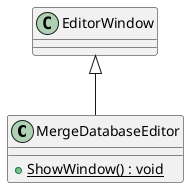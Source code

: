 @startuml
class MergeDatabaseEditor {
    + {static} ShowWindow() : void
}
EditorWindow <|-- MergeDatabaseEditor
@enduml
